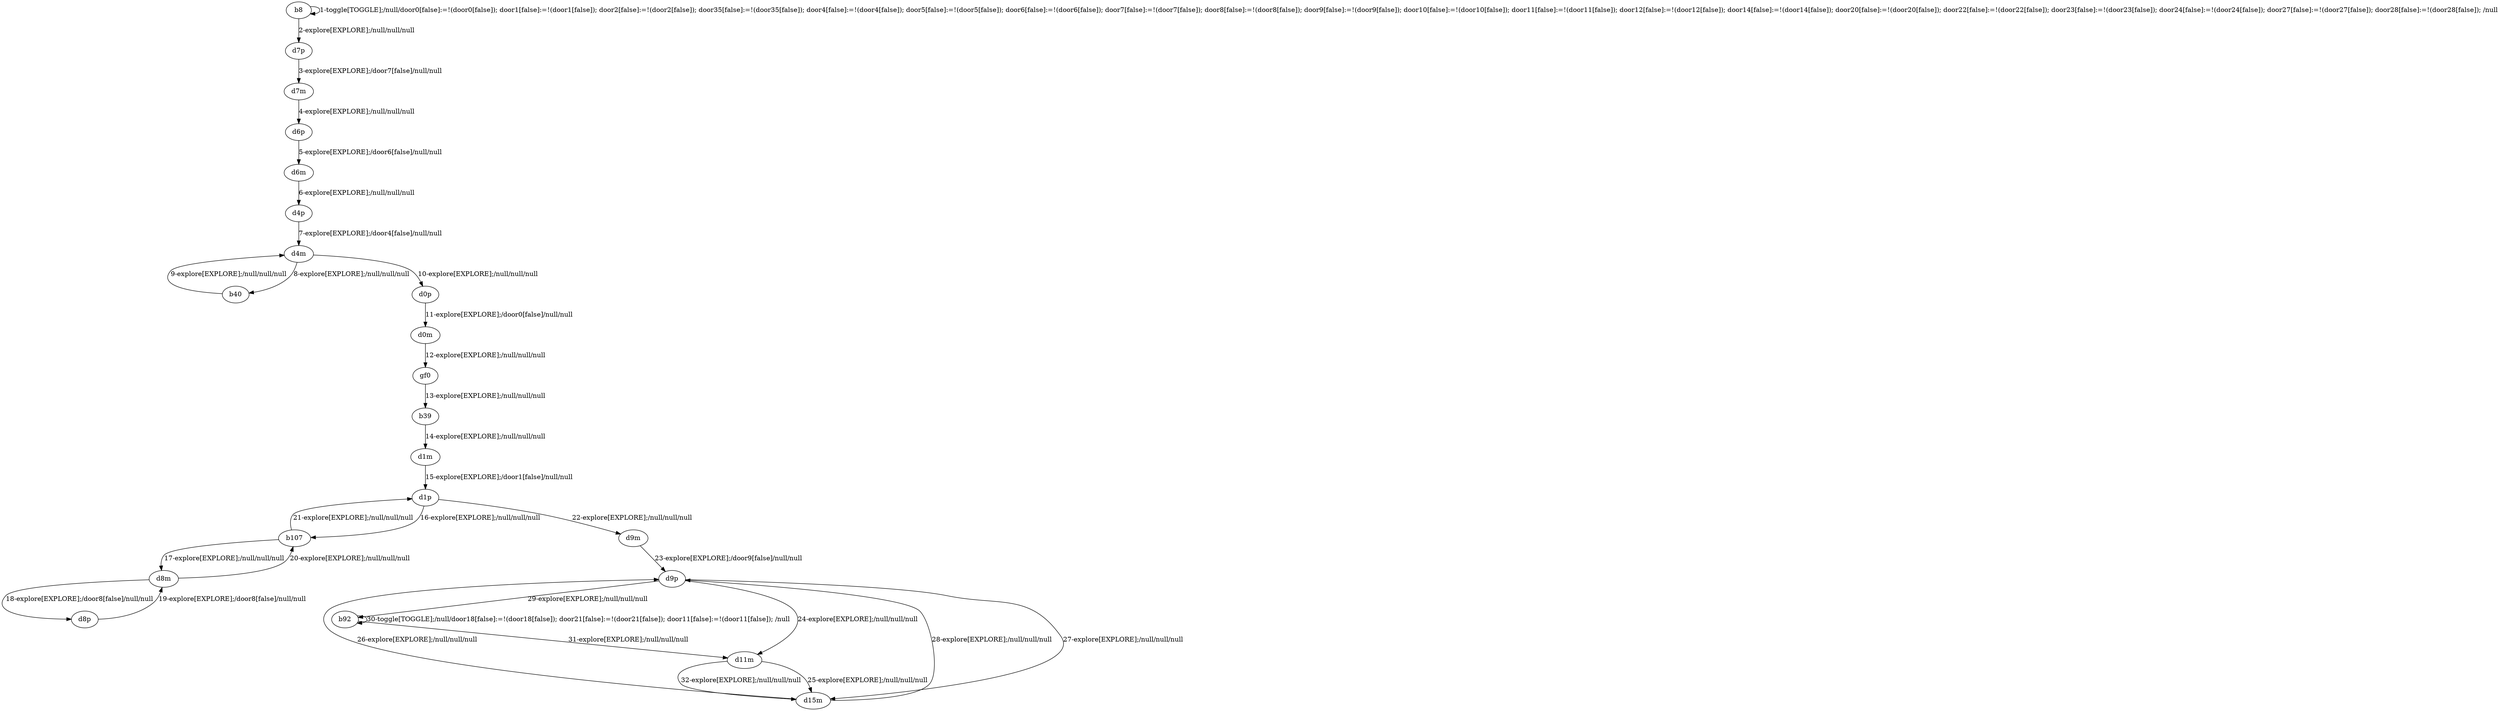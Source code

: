 # Total number of goals covered by this test: 1
# b107 --> d1p

digraph g {
"b8" -> "b8" [label = "1-toggle[TOGGLE];/null/door0[false]:=!(door0[false]); door1[false]:=!(door1[false]); door2[false]:=!(door2[false]); door35[false]:=!(door35[false]); door4[false]:=!(door4[false]); door5[false]:=!(door5[false]); door6[false]:=!(door6[false]); door7[false]:=!(door7[false]); door8[false]:=!(door8[false]); door9[false]:=!(door9[false]); door10[false]:=!(door10[false]); door11[false]:=!(door11[false]); door12[false]:=!(door12[false]); door14[false]:=!(door14[false]); door20[false]:=!(door20[false]); door22[false]:=!(door22[false]); door23[false]:=!(door23[false]); door24[false]:=!(door24[false]); door27[false]:=!(door27[false]); door28[false]:=!(door28[false]); /null"];
"b8" -> "d7p" [label = "2-explore[EXPLORE];/null/null/null"];
"d7p" -> "d7m" [label = "3-explore[EXPLORE];/door7[false]/null/null"];
"d7m" -> "d6p" [label = "4-explore[EXPLORE];/null/null/null"];
"d6p" -> "d6m" [label = "5-explore[EXPLORE];/door6[false]/null/null"];
"d6m" -> "d4p" [label = "6-explore[EXPLORE];/null/null/null"];
"d4p" -> "d4m" [label = "7-explore[EXPLORE];/door4[false]/null/null"];
"d4m" -> "b40" [label = "8-explore[EXPLORE];/null/null/null"];
"b40" -> "d4m" [label = "9-explore[EXPLORE];/null/null/null"];
"d4m" -> "d0p" [label = "10-explore[EXPLORE];/null/null/null"];
"d0p" -> "d0m" [label = "11-explore[EXPLORE];/door0[false]/null/null"];
"d0m" -> "gf0" [label = "12-explore[EXPLORE];/null/null/null"];
"gf0" -> "b39" [label = "13-explore[EXPLORE];/null/null/null"];
"b39" -> "d1m" [label = "14-explore[EXPLORE];/null/null/null"];
"d1m" -> "d1p" [label = "15-explore[EXPLORE];/door1[false]/null/null"];
"d1p" -> "b107" [label = "16-explore[EXPLORE];/null/null/null"];
"b107" -> "d8m" [label = "17-explore[EXPLORE];/null/null/null"];
"d8m" -> "d8p" [label = "18-explore[EXPLORE];/door8[false]/null/null"];
"d8p" -> "d8m" [label = "19-explore[EXPLORE];/door8[false]/null/null"];
"d8m" -> "b107" [label = "20-explore[EXPLORE];/null/null/null"];
"b107" -> "d1p" [label = "21-explore[EXPLORE];/null/null/null"];
"d1p" -> "d9m" [label = "22-explore[EXPLORE];/null/null/null"];
"d9m" -> "d9p" [label = "23-explore[EXPLORE];/door9[false]/null/null"];
"d9p" -> "d11m" [label = "24-explore[EXPLORE];/null/null/null"];
"d11m" -> "d15m" [label = "25-explore[EXPLORE];/null/null/null"];
"d15m" -> "d9p" [label = "26-explore[EXPLORE];/null/null/null"];
"d9p" -> "d15m" [label = "27-explore[EXPLORE];/null/null/null"];
"d15m" -> "d9p" [label = "28-explore[EXPLORE];/null/null/null"];
"d9p" -> "b92" [label = "29-explore[EXPLORE];/null/null/null"];
"b92" -> "b92" [label = "30-toggle[TOGGLE];/null/door18[false]:=!(door18[false]); door21[false]:=!(door21[false]); door11[false]:=!(door11[false]); /null"];
"b92" -> "d11m" [label = "31-explore[EXPLORE];/null/null/null"];
"d11m" -> "d15m" [label = "32-explore[EXPLORE];/null/null/null"];
}